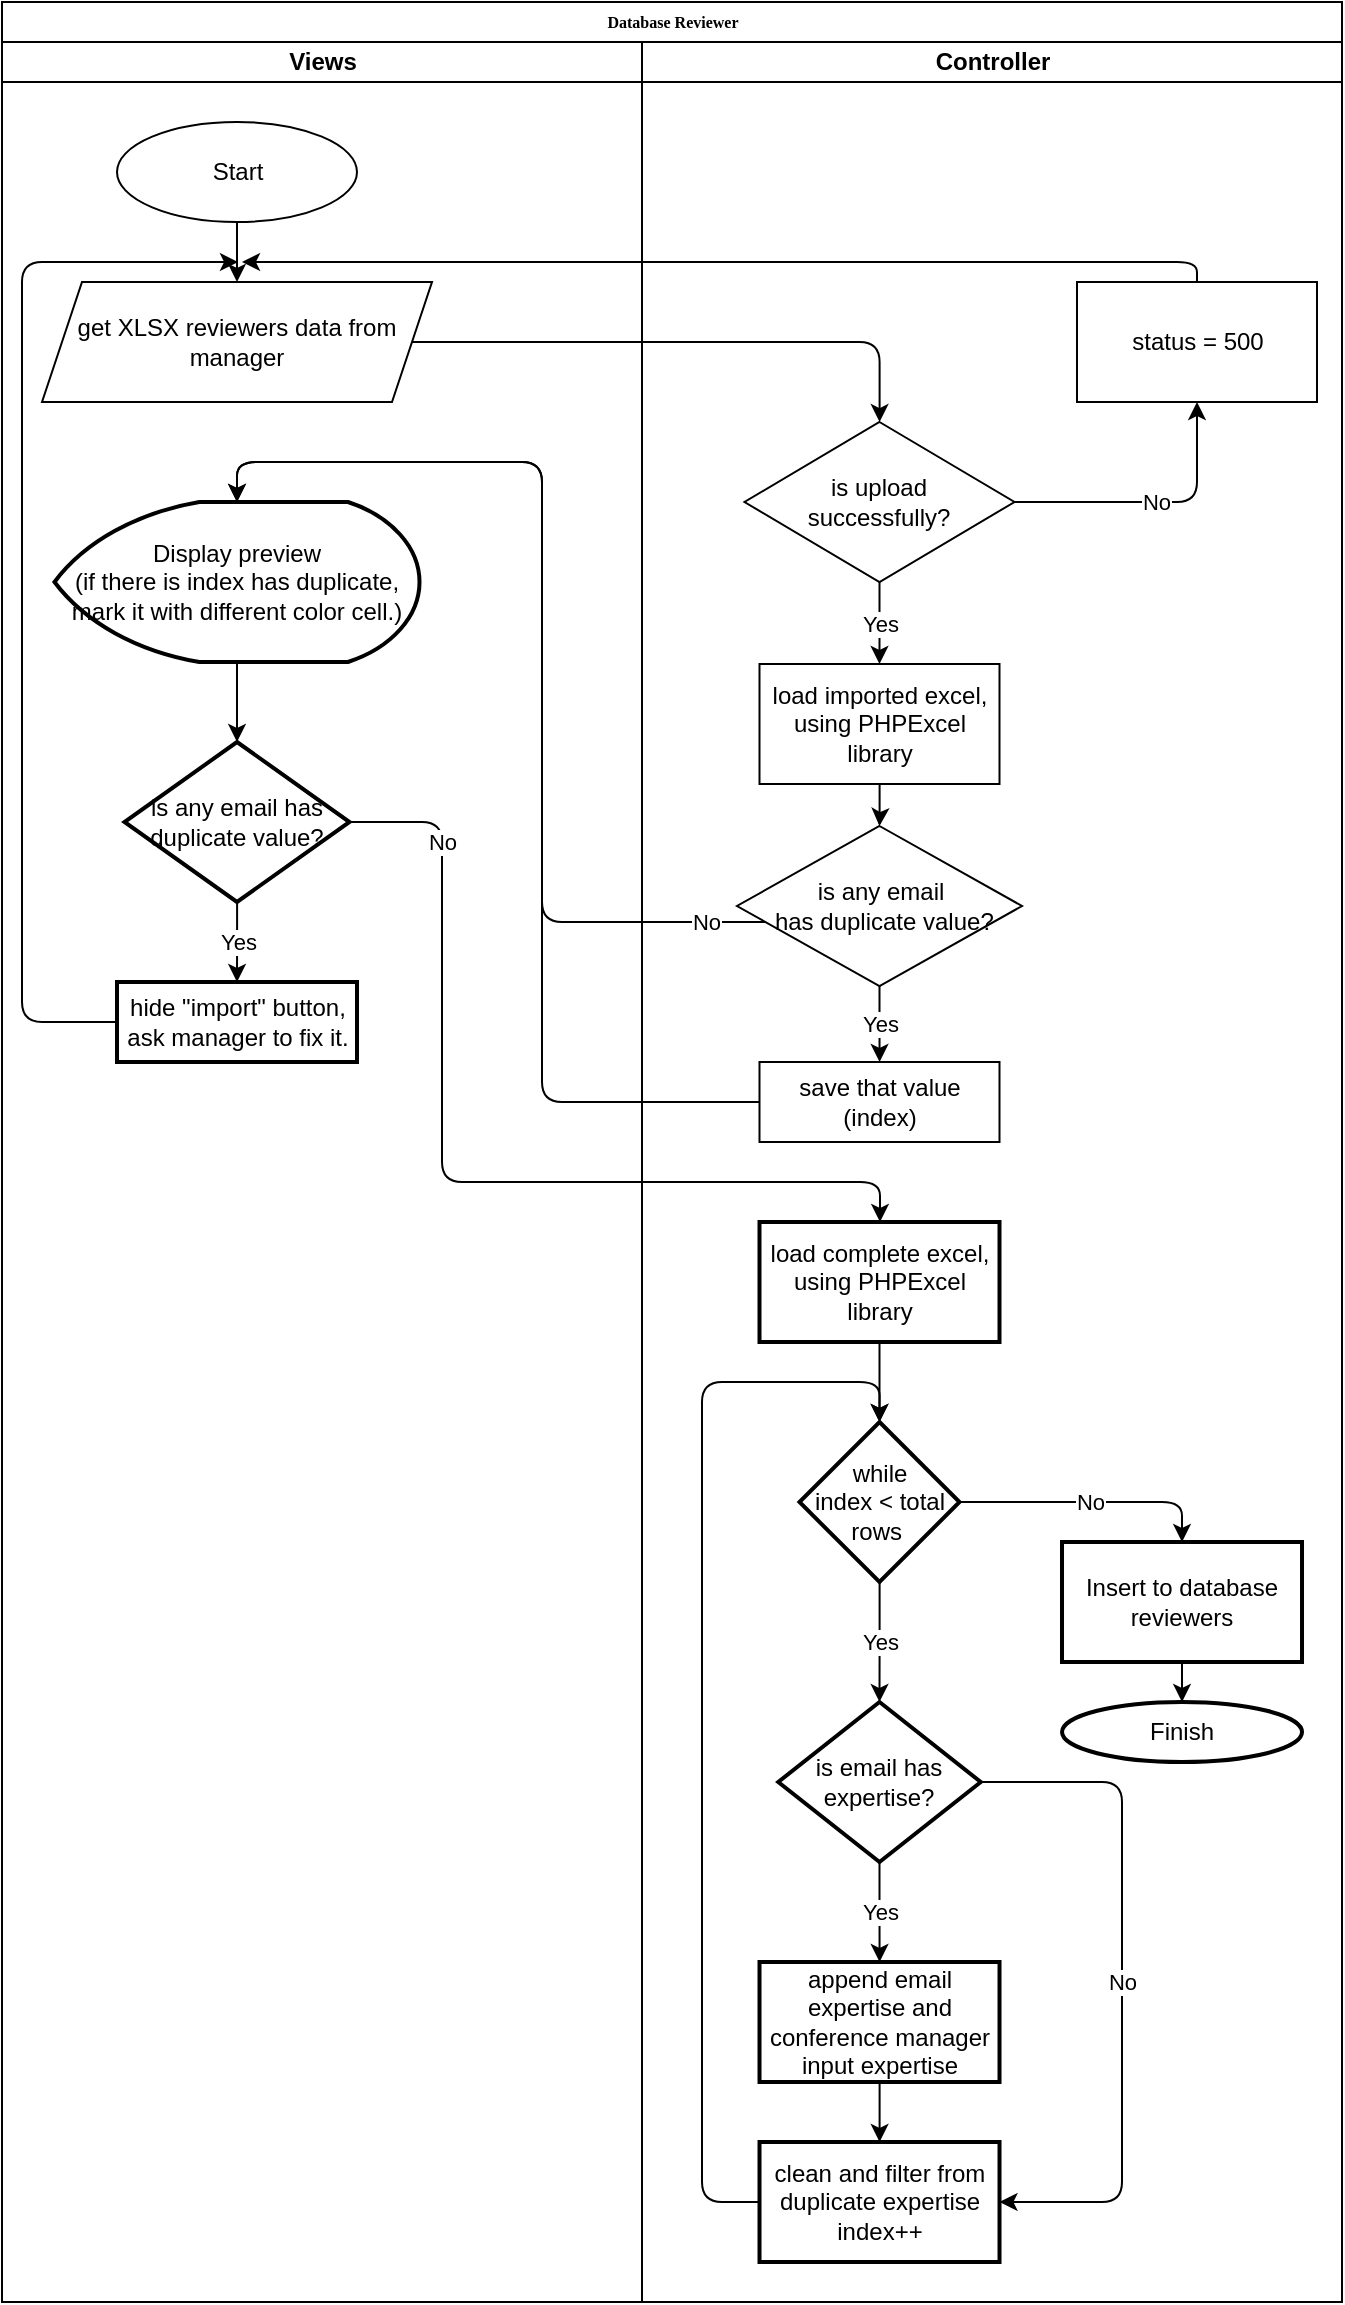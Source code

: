 <mxfile version="13.7.9" type="github">
  <diagram name="Page-1" id="74e2e168-ea6b-b213-b513-2b3c1d86103e">
    <mxGraphModel dx="1310" dy="703" grid="1" gridSize="10" guides="1" tooltips="1" connect="1" arrows="1" fold="1" page="1" pageScale="1" pageWidth="1100" pageHeight="850" background="#ffffff" math="0" shadow="0">
      <root>
        <mxCell id="0" />
        <mxCell id="1" parent="0" />
        <mxCell id="77e6c97f196da883-1" value="Database Reviewer" style="swimlane;html=1;childLayout=stackLayout;startSize=20;rounded=0;shadow=0;labelBackgroundColor=none;strokeWidth=1;fontFamily=Verdana;fontSize=8;align=center;" parent="1" vertex="1">
          <mxGeometry x="70" y="40" width="670" height="1150" as="geometry" />
        </mxCell>
        <mxCell id="77e6c97f196da883-2" value="Views" style="swimlane;html=1;startSize=20;" parent="77e6c97f196da883-1" vertex="1">
          <mxGeometry y="20" width="320" height="1130" as="geometry" />
        </mxCell>
        <mxCell id="Ar4ocjuunS-PLq0Bepjs-4" value="get XLSX reviewers data from manager" style="shape=parallelogram;perimeter=parallelogramPerimeter;whiteSpace=wrap;html=1;fixedSize=1;" vertex="1" parent="77e6c97f196da883-2">
          <mxGeometry x="20" y="120" width="195" height="60" as="geometry" />
        </mxCell>
        <mxCell id="Ar4ocjuunS-PLq0Bepjs-1" value="Start" style="ellipse;whiteSpace=wrap;html=1;" vertex="1" parent="77e6c97f196da883-2">
          <mxGeometry x="57.5" y="40" width="120" height="50" as="geometry" />
        </mxCell>
        <mxCell id="Ar4ocjuunS-PLq0Bepjs-5" value="" style="edgeStyle=orthogonalEdgeStyle;rounded=0;orthogonalLoop=1;jettySize=auto;html=1;" edge="1" parent="77e6c97f196da883-2" source="Ar4ocjuunS-PLq0Bepjs-1" target="Ar4ocjuunS-PLq0Bepjs-4">
          <mxGeometry relative="1" as="geometry" />
        </mxCell>
        <mxCell id="Ar4ocjuunS-PLq0Bepjs-19" value="Display preview&lt;br&gt;(if there is index has duplicate, mark it with different color cell.)" style="strokeWidth=2;html=1;shape=mxgraph.flowchart.display;whiteSpace=wrap;" vertex="1" parent="77e6c97f196da883-2">
          <mxGeometry x="26.25" y="230" width="182.5" height="80" as="geometry" />
        </mxCell>
        <mxCell id="Ar4ocjuunS-PLq0Bepjs-25" value="" style="edgeStyle=orthogonalEdgeStyle;rounded=1;orthogonalLoop=1;jettySize=auto;html=1;" edge="1" parent="77e6c97f196da883-2" source="Ar4ocjuunS-PLq0Bepjs-19" target="Ar4ocjuunS-PLq0Bepjs-24">
          <mxGeometry relative="1" as="geometry" />
        </mxCell>
        <mxCell id="Ar4ocjuunS-PLq0Bepjs-24" value="is any email has duplicate value?" style="rhombus;whiteSpace=wrap;html=1;strokeWidth=2;" vertex="1" parent="77e6c97f196da883-2">
          <mxGeometry x="61.25" y="350" width="112.5" height="80" as="geometry" />
        </mxCell>
        <mxCell id="Ar4ocjuunS-PLq0Bepjs-27" value="Yes" style="edgeStyle=orthogonalEdgeStyle;rounded=1;orthogonalLoop=1;jettySize=auto;html=1;" edge="1" parent="77e6c97f196da883-2" source="Ar4ocjuunS-PLq0Bepjs-24" target="Ar4ocjuunS-PLq0Bepjs-26">
          <mxGeometry relative="1" as="geometry" />
        </mxCell>
        <mxCell id="Ar4ocjuunS-PLq0Bepjs-28" style="edgeStyle=orthogonalEdgeStyle;rounded=1;orthogonalLoop=1;jettySize=auto;html=1;" edge="1" parent="77e6c97f196da883-2" source="Ar4ocjuunS-PLq0Bepjs-26">
          <mxGeometry relative="1" as="geometry">
            <mxPoint x="118" y="110" as="targetPoint" />
            <Array as="points">
              <mxPoint x="10" y="490" />
              <mxPoint x="10" y="110" />
            </Array>
          </mxGeometry>
        </mxCell>
        <mxCell id="Ar4ocjuunS-PLq0Bepjs-26" value="hide &quot;import&quot; button, ask manager to fix it." style="whiteSpace=wrap;html=1;strokeWidth=2;" vertex="1" parent="77e6c97f196da883-2">
          <mxGeometry x="57.5" y="470" width="120" height="40" as="geometry" />
        </mxCell>
        <mxCell id="77e6c97f196da883-3" value="Controller" style="swimlane;html=1;startSize=20;" parent="77e6c97f196da883-1" vertex="1">
          <mxGeometry x="320" y="20" width="350" height="1130" as="geometry" />
        </mxCell>
        <mxCell id="Ar4ocjuunS-PLq0Bepjs-11" value="No" style="edgeStyle=orthogonalEdgeStyle;rounded=1;orthogonalLoop=1;jettySize=auto;html=1;" edge="1" parent="77e6c97f196da883-3" source="Ar4ocjuunS-PLq0Bepjs-6" target="Ar4ocjuunS-PLq0Bepjs-10">
          <mxGeometry relative="1" as="geometry" />
        </mxCell>
        <mxCell id="Ar4ocjuunS-PLq0Bepjs-37" value="append email expertise and conference manager input expertise" style="whiteSpace=wrap;html=1;strokeWidth=2;" vertex="1" parent="77e6c97f196da883-3">
          <mxGeometry x="58.755" y="960" width="120" height="60" as="geometry" />
        </mxCell>
        <mxCell id="Ar4ocjuunS-PLq0Bepjs-46" value="No" style="edgeStyle=orthogonalEdgeStyle;rounded=1;orthogonalLoop=1;jettySize=auto;html=1;entryX=0.5;entryY=0;entryDx=0;entryDy=0;" edge="1" parent="77e6c97f196da883-3" source="Ar4ocjuunS-PLq0Bepjs-31" target="Ar4ocjuunS-PLq0Bepjs-45">
          <mxGeometry relative="1" as="geometry" />
        </mxCell>
        <mxCell id="Ar4ocjuunS-PLq0Bepjs-31" value="while &lt;br&gt;index &amp;lt; total rows&amp;nbsp;" style="rhombus;whiteSpace=wrap;html=1;strokeWidth=2;" vertex="1" parent="77e6c97f196da883-3">
          <mxGeometry x="78.75" y="690" width="80" height="80" as="geometry" />
        </mxCell>
        <mxCell id="Ar4ocjuunS-PLq0Bepjs-6" value="is upload &lt;br&gt;successfully?" style="rhombus;whiteSpace=wrap;html=1;" vertex="1" parent="77e6c97f196da883-3">
          <mxGeometry x="51.25" y="190" width="135" height="80" as="geometry" />
        </mxCell>
        <mxCell id="Ar4ocjuunS-PLq0Bepjs-9" value="Yes" style="edgeStyle=orthogonalEdgeStyle;rounded=0;orthogonalLoop=1;jettySize=auto;html=1;" edge="1" parent="77e6c97f196da883-3" source="Ar4ocjuunS-PLq0Bepjs-6" target="Ar4ocjuunS-PLq0Bepjs-8">
          <mxGeometry relative="1" as="geometry" />
        </mxCell>
        <mxCell id="Ar4ocjuunS-PLq0Bepjs-14" value="" style="edgeStyle=orthogonalEdgeStyle;rounded=0;orthogonalLoop=1;jettySize=auto;html=1;" edge="1" parent="77e6c97f196da883-3" source="Ar4ocjuunS-PLq0Bepjs-8" target="Ar4ocjuunS-PLq0Bepjs-13">
          <mxGeometry relative="1" as="geometry" />
        </mxCell>
        <mxCell id="Ar4ocjuunS-PLq0Bepjs-16" value="Yes" style="edgeStyle=orthogonalEdgeStyle;rounded=0;orthogonalLoop=1;jettySize=auto;html=1;" edge="1" parent="77e6c97f196da883-3" source="Ar4ocjuunS-PLq0Bepjs-13" target="Ar4ocjuunS-PLq0Bepjs-15">
          <mxGeometry relative="1" as="geometry" />
        </mxCell>
        <mxCell id="Ar4ocjuunS-PLq0Bepjs-8" value="load imported excel, using PHPExcel library" style="whiteSpace=wrap;html=1;" vertex="1" parent="77e6c97f196da883-3">
          <mxGeometry x="58.75" y="311" width="120" height="60" as="geometry" />
        </mxCell>
        <mxCell id="Ar4ocjuunS-PLq0Bepjs-13" value="is any email&lt;br&gt;&amp;nbsp;has duplicate value?" style="rhombus;whiteSpace=wrap;html=1;" vertex="1" parent="77e6c97f196da883-3">
          <mxGeometry x="47.5" y="392" width="142.5" height="80" as="geometry" />
        </mxCell>
        <mxCell id="Ar4ocjuunS-PLq0Bepjs-15" value="save that value (index)" style="whiteSpace=wrap;html=1;" vertex="1" parent="77e6c97f196da883-3">
          <mxGeometry x="58.75" y="510" width="120" height="40" as="geometry" />
        </mxCell>
        <mxCell id="Ar4ocjuunS-PLq0Bepjs-29" value="&lt;span&gt;load complete excel, using PHPExcel library&lt;/span&gt;" style="whiteSpace=wrap;html=1;strokeWidth=2;" vertex="1" parent="77e6c97f196da883-3">
          <mxGeometry x="58.75" y="590" width="120" height="60" as="geometry" />
        </mxCell>
        <mxCell id="Ar4ocjuunS-PLq0Bepjs-41" value="No" style="edgeStyle=orthogonalEdgeStyle;rounded=1;orthogonalLoop=1;jettySize=auto;html=1;entryX=1;entryY=0.5;entryDx=0;entryDy=0;" edge="1" parent="77e6c97f196da883-3" source="Ar4ocjuunS-PLq0Bepjs-35" target="Ar4ocjuunS-PLq0Bepjs-39">
          <mxGeometry relative="1" as="geometry">
            <Array as="points">
              <mxPoint x="240" y="870" />
              <mxPoint x="240" y="1080" />
            </Array>
          </mxGeometry>
        </mxCell>
        <mxCell id="Ar4ocjuunS-PLq0Bepjs-35" value="is email has expertise?" style="rhombus;whiteSpace=wrap;html=1;strokeWidth=2;" vertex="1" parent="77e6c97f196da883-3">
          <mxGeometry x="68.13" y="830" width="101.25" height="80" as="geometry" />
        </mxCell>
        <mxCell id="Ar4ocjuunS-PLq0Bepjs-44" style="edgeStyle=orthogonalEdgeStyle;rounded=1;orthogonalLoop=1;jettySize=auto;html=1;entryX=0.5;entryY=0;entryDx=0;entryDy=0;" edge="1" parent="77e6c97f196da883-3" source="Ar4ocjuunS-PLq0Bepjs-39" target="Ar4ocjuunS-PLq0Bepjs-31">
          <mxGeometry relative="1" as="geometry">
            <Array as="points">
              <mxPoint x="30" y="1080" />
              <mxPoint x="30" y="670" />
              <mxPoint x="119" y="670" />
            </Array>
          </mxGeometry>
        </mxCell>
        <mxCell id="Ar4ocjuunS-PLq0Bepjs-39" value="clean and filter from duplicate expertise&lt;br&gt;index++" style="whiteSpace=wrap;html=1;strokeWidth=2;" vertex="1" parent="77e6c97f196da883-3">
          <mxGeometry x="58.755" y="1050" width="120" height="60" as="geometry" />
        </mxCell>
        <mxCell id="Ar4ocjuunS-PLq0Bepjs-47" value="Finish" style="ellipse;whiteSpace=wrap;html=1;strokeWidth=2;" vertex="1" parent="77e6c97f196da883-3">
          <mxGeometry x="210.01" y="830" width="120" height="30" as="geometry" />
        </mxCell>
        <mxCell id="Ar4ocjuunS-PLq0Bepjs-45" value="Insert to database reviewers" style="whiteSpace=wrap;html=1;strokeWidth=2;" vertex="1" parent="77e6c97f196da883-3">
          <mxGeometry x="210.005" y="750" width="120" height="60" as="geometry" />
        </mxCell>
        <mxCell id="Ar4ocjuunS-PLq0Bepjs-10" value="status = 500" style="whiteSpace=wrap;html=1;" vertex="1" parent="77e6c97f196da883-3">
          <mxGeometry x="217.5" y="120" width="120" height="60" as="geometry" />
        </mxCell>
        <mxCell id="Ar4ocjuunS-PLq0Bepjs-32" value="" style="edgeStyle=orthogonalEdgeStyle;rounded=1;orthogonalLoop=1;jettySize=auto;html=1;" edge="1" parent="77e6c97f196da883-3" source="Ar4ocjuunS-PLq0Bepjs-29" target="Ar4ocjuunS-PLq0Bepjs-31">
          <mxGeometry relative="1" as="geometry" />
        </mxCell>
        <mxCell id="Ar4ocjuunS-PLq0Bepjs-36" value="Yes" style="edgeStyle=orthogonalEdgeStyle;rounded=1;orthogonalLoop=1;jettySize=auto;html=1;" edge="1" parent="77e6c97f196da883-3" source="Ar4ocjuunS-PLq0Bepjs-31" target="Ar4ocjuunS-PLq0Bepjs-35">
          <mxGeometry relative="1" as="geometry" />
        </mxCell>
        <mxCell id="Ar4ocjuunS-PLq0Bepjs-38" value="Yes" style="edgeStyle=orthogonalEdgeStyle;rounded=1;orthogonalLoop=1;jettySize=auto;html=1;" edge="1" parent="77e6c97f196da883-3" source="Ar4ocjuunS-PLq0Bepjs-35" target="Ar4ocjuunS-PLq0Bepjs-37">
          <mxGeometry relative="1" as="geometry" />
        </mxCell>
        <mxCell id="Ar4ocjuunS-PLq0Bepjs-40" value="" style="edgeStyle=orthogonalEdgeStyle;rounded=1;orthogonalLoop=1;jettySize=auto;html=1;" edge="1" parent="77e6c97f196da883-3" source="Ar4ocjuunS-PLq0Bepjs-37" target="Ar4ocjuunS-PLq0Bepjs-39">
          <mxGeometry relative="1" as="geometry" />
        </mxCell>
        <mxCell id="Ar4ocjuunS-PLq0Bepjs-48" value="" style="edgeStyle=orthogonalEdgeStyle;rounded=1;orthogonalLoop=1;jettySize=auto;html=1;" edge="1" parent="77e6c97f196da883-3" source="Ar4ocjuunS-PLq0Bepjs-45" target="Ar4ocjuunS-PLq0Bepjs-47">
          <mxGeometry relative="1" as="geometry" />
        </mxCell>
        <mxCell id="Ar4ocjuunS-PLq0Bepjs-7" value="" style="edgeStyle=orthogonalEdgeStyle;rounded=1;orthogonalLoop=1;jettySize=auto;html=1;" edge="1" parent="77e6c97f196da883-1" source="Ar4ocjuunS-PLq0Bepjs-4" target="Ar4ocjuunS-PLq0Bepjs-6">
          <mxGeometry relative="1" as="geometry" />
        </mxCell>
        <mxCell id="Ar4ocjuunS-PLq0Bepjs-20" style="edgeStyle=orthogonalEdgeStyle;rounded=1;orthogonalLoop=1;jettySize=auto;html=1;entryX=0.5;entryY=0;entryDx=0;entryDy=0;entryPerimeter=0;" edge="1" parent="77e6c97f196da883-1" source="Ar4ocjuunS-PLq0Bepjs-15" target="Ar4ocjuunS-PLq0Bepjs-19">
          <mxGeometry relative="1" as="geometry">
            <Array as="points">
              <mxPoint x="270" y="550" />
              <mxPoint x="270" y="230" />
              <mxPoint x="118" y="230" />
            </Array>
          </mxGeometry>
        </mxCell>
        <mxCell id="Ar4ocjuunS-PLq0Bepjs-23" value="No" style="edgeStyle=orthogonalEdgeStyle;rounded=1;orthogonalLoop=1;jettySize=auto;html=1;entryX=0.5;entryY=0;entryDx=0;entryDy=0;entryPerimeter=0;" edge="1" parent="77e6c97f196da883-1" source="Ar4ocjuunS-PLq0Bepjs-13" target="Ar4ocjuunS-PLq0Bepjs-19">
          <mxGeometry x="-0.881" relative="1" as="geometry">
            <Array as="points">
              <mxPoint x="270" y="460" />
              <mxPoint x="270" y="230" />
              <mxPoint x="118" y="230" />
            </Array>
            <mxPoint x="1" as="offset" />
          </mxGeometry>
        </mxCell>
        <mxCell id="Ar4ocjuunS-PLq0Bepjs-30" value="No" style="edgeStyle=orthogonalEdgeStyle;rounded=1;orthogonalLoop=1;jettySize=auto;html=1;" edge="1" parent="77e6c97f196da883-1" source="Ar4ocjuunS-PLq0Bepjs-24" target="Ar4ocjuunS-PLq0Bepjs-29">
          <mxGeometry x="-0.801" y="-10" relative="1" as="geometry">
            <Array as="points">
              <mxPoint x="220" y="410" />
              <mxPoint x="220" y="590" />
              <mxPoint x="439" y="590" />
            </Array>
            <mxPoint x="10" y="10" as="offset" />
          </mxGeometry>
        </mxCell>
        <mxCell id="Ar4ocjuunS-PLq0Bepjs-12" style="edgeStyle=orthogonalEdgeStyle;rounded=1;orthogonalLoop=1;jettySize=auto;html=1;exitX=0.5;exitY=0;exitDx=0;exitDy=0;" edge="1" parent="1" source="Ar4ocjuunS-PLq0Bepjs-10">
          <mxGeometry relative="1" as="geometry">
            <mxPoint x="190" y="170" as="targetPoint" />
            <Array as="points">
              <mxPoint x="668" y="170" />
            </Array>
          </mxGeometry>
        </mxCell>
      </root>
    </mxGraphModel>
  </diagram>
</mxfile>

